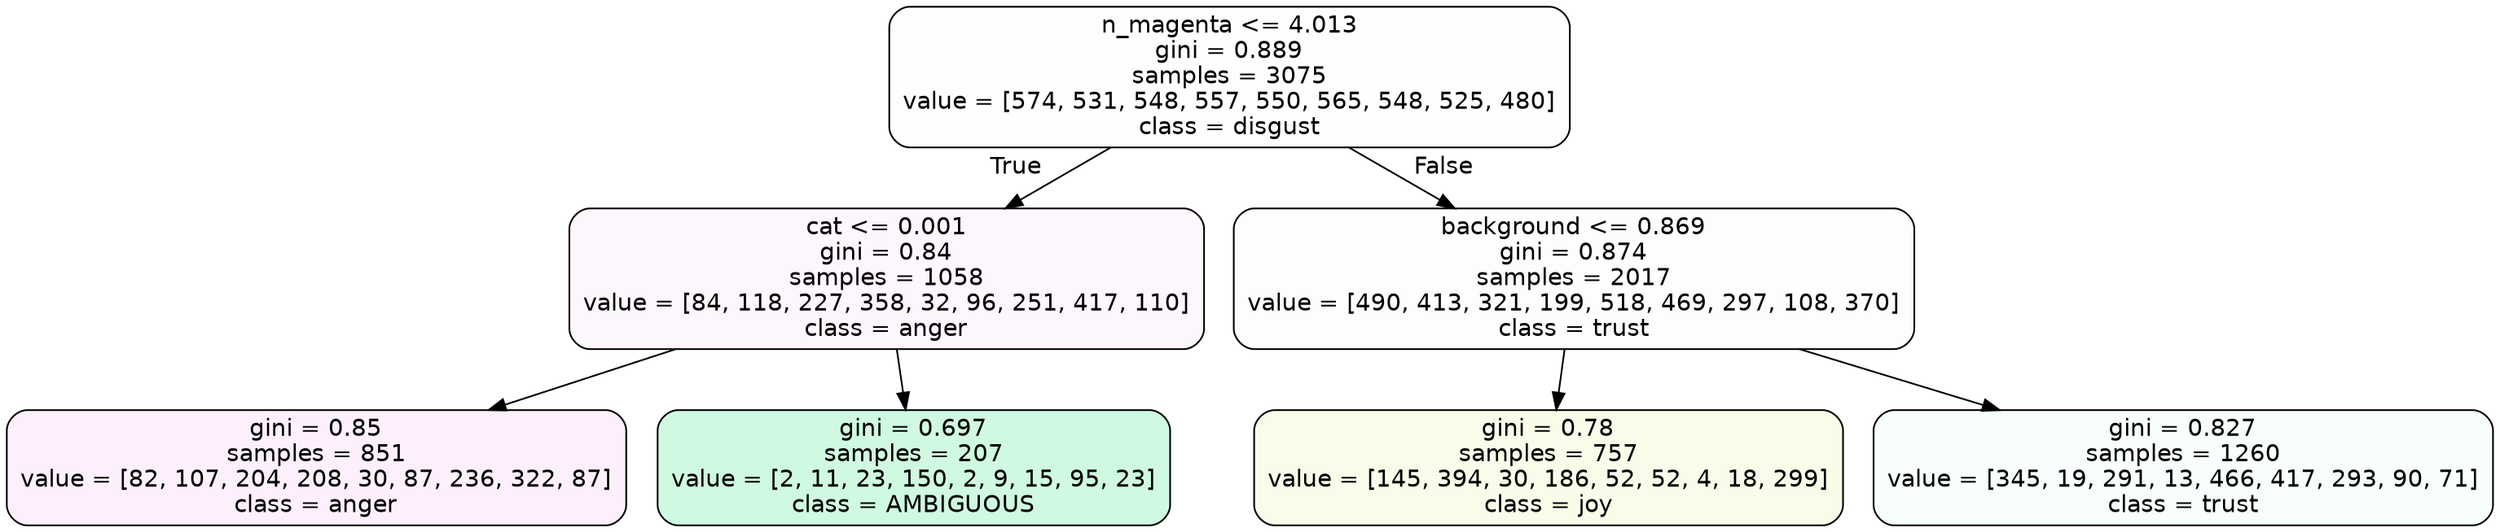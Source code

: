 digraph Tree {
node [shape=box, style="filled, rounded", color="black", fontname=helvetica] ;
edge [fontname=helvetica] ;
0 [label="n_magenta <= 4.013\ngini = 0.889\nsamples = 3075\nvalue = [574, 531, 548, 557, 550, 565, 548, 525, 480]\nclass = disgust", fillcolor="#e5813901"] ;
1 [label="cat <= 0.001\ngini = 0.84\nsamples = 1058\nvalue = [84, 118, 227, 358, 32, 96, 251, 417, 110]\nclass = anger", fillcolor="#e539d70b"] ;
0 -> 1 [labeldistance=2.5, labelangle=45, headlabel="True"] ;
2 [label="gini = 0.85\nsamples = 851\nvalue = [82, 107, 204, 208, 30, 87, 236, 322, 87]\nclass = anger", fillcolor="#e539d713"] ;
1 -> 2 ;
3 [label="gini = 0.697\nsamples = 207\nvalue = [2, 11, 23, 150, 2, 9, 15, 95, 23]\nclass = AMBIGUOUS", fillcolor="#39e5813c"] ;
1 -> 3 ;
4 [label="background <= 0.869\ngini = 0.874\nsamples = 2017\nvalue = [490, 413, 321, 199, 518, 469, 297, 108, 370]\nclass = trust", fillcolor="#39d7e503"] ;
0 -> 4 [labeldistance=2.5, labelangle=-45, headlabel="False"] ;
5 [label="gini = 0.78\nsamples = 757\nvalue = [145, 394, 30, 186, 52, 52, 4, 18, 299]\nclass = joy", fillcolor="#d7e5391b"] ;
4 -> 5 ;
6 [label="gini = 0.827\nsamples = 1260\nvalue = [345, 19, 291, 13, 466, 417, 293, 90, 71]\nclass = trust", fillcolor="#39d7e508"] ;
4 -> 6 ;
}